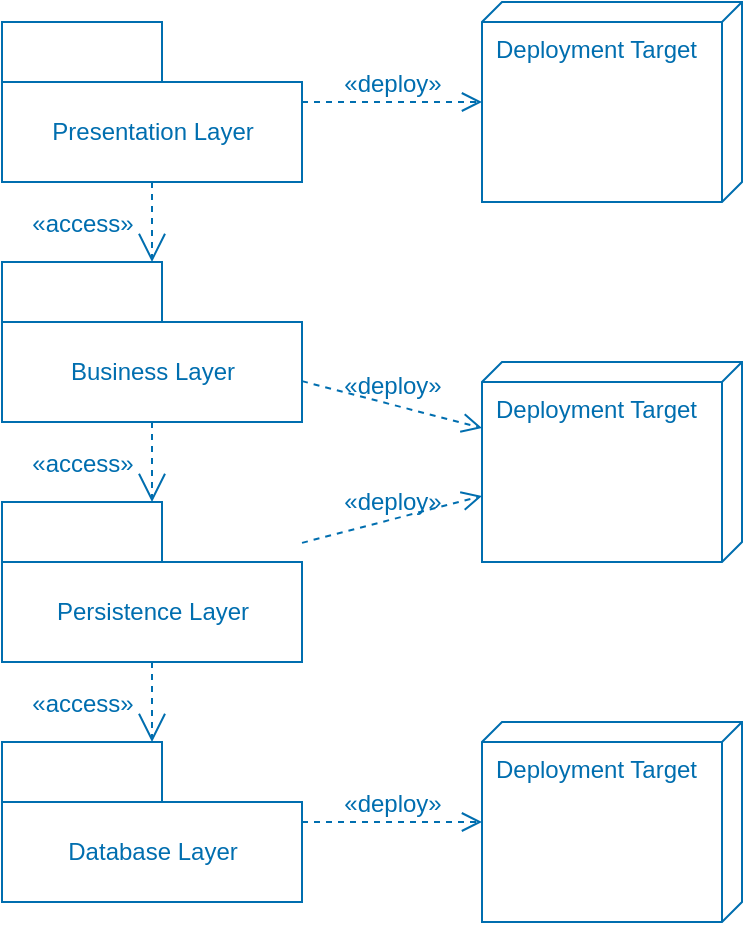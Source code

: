<mxfile>
    <diagram id="KHN87y3OLuKudrtNCYsX" name="Page-1">
        <mxGraphModel dx="640" dy="548" grid="1" gridSize="10" guides="1" tooltips="1" connect="1" arrows="1" fold="1" page="1" pageScale="1" pageWidth="850" pageHeight="1100" math="0" shadow="0">
            <root>
                <mxCell id="0"/>
                <mxCell id="1" parent="0"/>
                <mxCell id="2" value="Presentation Layer" style="shape=folder;fontStyle=0;tabWidth=80;tabHeight=30;tabPosition=left;html=1;boundedLbl=1;fillColor=none;fontColor=#006EAF;strokeColor=#006EAF;" parent="1" vertex="1">
                    <mxGeometry x="40" y="40" width="150" height="80" as="geometry"/>
                </mxCell>
                <mxCell id="3" value="Business Layer" style="shape=folder;fontStyle=0;tabWidth=80;tabHeight=30;tabPosition=left;html=1;boundedLbl=1;fillColor=none;fontColor=#006EAF;strokeColor=#006EAF;" parent="1" vertex="1">
                    <mxGeometry x="40" y="160" width="150" height="80" as="geometry"/>
                </mxCell>
                <mxCell id="4" value="Persistence Layer" style="shape=folder;fontStyle=0;tabWidth=80;tabHeight=30;tabPosition=left;html=1;boundedLbl=1;fillColor=none;fontColor=#006EAF;strokeColor=#006EAF;" parent="1" vertex="1">
                    <mxGeometry x="40" y="280" width="150" height="80" as="geometry"/>
                </mxCell>
                <mxCell id="5" value="Database Layer" style="shape=folder;fontStyle=0;tabWidth=80;tabHeight=30;tabPosition=left;html=1;boundedLbl=1;fillColor=none;fontColor=#006EAF;strokeColor=#006EAF;" parent="1" vertex="1">
                    <mxGeometry x="40" y="400" width="150" height="80" as="geometry"/>
                </mxCell>
                <mxCell id="7" value="&lt;span style=&quot;font-size: 12px;&quot;&gt;«access»&lt;/span&gt;" style="edgeStyle=none;html=1;endArrow=open;endSize=12;dashed=1;verticalAlign=bottom;fontColor=#006EAF;fillColor=#1ba1e2;strokeColor=#006EAF;labelBackgroundColor=none;" parent="1" edge="1">
                    <mxGeometry x="0.5" y="-35" width="160" relative="1" as="geometry">
                        <mxPoint x="115" y="120" as="sourcePoint"/>
                        <mxPoint x="115" y="160" as="targetPoint"/>
                        <mxPoint as="offset"/>
                    </mxGeometry>
                </mxCell>
                <mxCell id="8" value="&lt;span style=&quot;font-size: 12px;&quot;&gt;«access»&lt;/span&gt;" style="edgeStyle=none;html=1;endArrow=open;endSize=12;dashed=1;verticalAlign=bottom;fontColor=#006EAF;fillColor=#1ba1e2;strokeColor=#006EAF;labelBackgroundColor=none;" parent="1" source="3" target="4" edge="1">
                    <mxGeometry x="0.5" y="-35" width="160" relative="1" as="geometry">
                        <mxPoint x="125" y="130" as="sourcePoint"/>
                        <mxPoint x="125" y="170" as="targetPoint"/>
                        <mxPoint as="offset"/>
                    </mxGeometry>
                </mxCell>
                <mxCell id="9" value="&lt;span style=&quot;font-size: 12px;&quot;&gt;«access»&lt;/span&gt;" style="edgeStyle=none;html=1;endArrow=open;endSize=12;dashed=1;verticalAlign=bottom;fontColor=#006EAF;fillColor=#1ba1e2;strokeColor=#006EAF;labelBackgroundColor=none;" parent="1" source="4" target="5" edge="1">
                    <mxGeometry x="0.5" y="-35" width="160" relative="1" as="geometry">
                        <mxPoint x="125" y="250" as="sourcePoint"/>
                        <mxPoint x="125" y="290" as="targetPoint"/>
                        <mxPoint as="offset"/>
                    </mxGeometry>
                </mxCell>
                <mxCell id="10" value="Deployment Target" style="verticalAlign=top;align=left;shape=cube;size=10;direction=south;fontStyle=0;html=1;boundedLbl=1;spacingLeft=5;fontColor=#006EAF;fillColor=none;strokeColor=#006EAF;" parent="1" vertex="1">
                    <mxGeometry x="280" y="210" width="130" height="100" as="geometry"/>
                </mxCell>
                <mxCell id="12" value="&lt;span style=&quot;font-size: 12px;&quot;&gt;«deploy»&lt;/span&gt;" style="endArrow=open;startArrow=none;endFill=0;startFill=0;endSize=8;html=1;verticalAlign=bottom;dashed=1;labelBackgroundColor=none;fontColor=#006EAF;fillColor=#1ba1e2;strokeColor=#006EAF;" parent="1" source="2" target="17" edge="1">
                    <mxGeometry width="160" relative="1" as="geometry">
                        <mxPoint x="260" y="290" as="sourcePoint"/>
                        <mxPoint x="420" y="290" as="targetPoint"/>
                    </mxGeometry>
                </mxCell>
                <mxCell id="13" value="&lt;span style=&quot;font-size: 12px;&quot;&gt;«deploy»&lt;/span&gt;" style="endArrow=open;startArrow=none;endFill=0;startFill=0;endSize=8;html=1;verticalAlign=bottom;dashed=1;labelBackgroundColor=none;fontColor=#006EAF;fillColor=#1ba1e2;strokeColor=#006EAF;" parent="1" source="3" target="10" edge="1">
                    <mxGeometry width="160" relative="1" as="geometry">
                        <mxPoint x="176.111" y="130" as="sourcePoint"/>
                        <mxPoint x="291.111" y="220" as="targetPoint"/>
                    </mxGeometry>
                </mxCell>
                <mxCell id="14" value="&lt;span style=&quot;font-size: 12px;&quot;&gt;«deploy»&lt;/span&gt;" style="endArrow=open;startArrow=none;endFill=0;startFill=0;endSize=8;html=1;verticalAlign=bottom;dashed=1;labelBackgroundColor=none;fontColor=#006EAF;fillColor=#1ba1e2;strokeColor=#006EAF;" parent="1" source="4" target="10" edge="1">
                    <mxGeometry width="160" relative="1" as="geometry">
                        <mxPoint x="200" y="229.565" as="sourcePoint"/>
                        <mxPoint x="290" y="253.043" as="targetPoint"/>
                    </mxGeometry>
                </mxCell>
                <mxCell id="15" value="&lt;span style=&quot;font-size: 12px;&quot;&gt;«deploy»&lt;/span&gt;" style="endArrow=open;startArrow=none;endFill=0;startFill=0;endSize=8;html=1;verticalAlign=bottom;dashed=1;labelBackgroundColor=none;fontColor=#006EAF;fillColor=#1ba1e2;strokeColor=#006EAF;" parent="1" source="5" target="16" edge="1">
                    <mxGeometry width="160" relative="1" as="geometry">
                        <mxPoint x="200" y="310.435" as="sourcePoint"/>
                        <mxPoint x="290" y="286.957" as="targetPoint"/>
                        <mxPoint as="offset"/>
                    </mxGeometry>
                </mxCell>
                <mxCell id="16" value="Deployment Target" style="verticalAlign=top;align=left;shape=cube;size=10;direction=south;fontStyle=0;html=1;boundedLbl=1;spacingLeft=5;fontColor=#006EAF;fillColor=none;strokeColor=#006EAF;" parent="1" vertex="1">
                    <mxGeometry x="280" y="390" width="130" height="100" as="geometry"/>
                </mxCell>
                <mxCell id="17" value="Deployment Target" style="verticalAlign=top;align=left;shape=cube;size=10;direction=south;fontStyle=0;html=1;boundedLbl=1;spacingLeft=5;fontColor=#006EAF;fillColor=none;strokeColor=#006EAF;" parent="1" vertex="1">
                    <mxGeometry x="280" y="30" width="130" height="100" as="geometry"/>
                </mxCell>
            </root>
        </mxGraphModel>
    </diagram>
</mxfile>